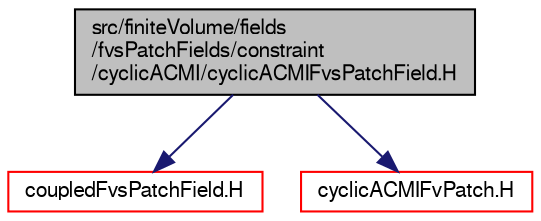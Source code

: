 digraph "src/finiteVolume/fields/fvsPatchFields/constraint/cyclicACMI/cyclicACMIFvsPatchField.H"
{
  bgcolor="transparent";
  edge [fontname="FreeSans",fontsize="10",labelfontname="FreeSans",labelfontsize="10"];
  node [fontname="FreeSans",fontsize="10",shape=record];
  Node0 [label="src/finiteVolume/fields\l/fvsPatchFields/constraint\l/cyclicACMI/cyclicACMIFvsPatchField.H",height=0.2,width=0.4,color="black", fillcolor="grey75", style="filled", fontcolor="black"];
  Node0 -> Node1 [color="midnightblue",fontsize="10",style="solid",fontname="FreeSans"];
  Node1 [label="coupledFvsPatchField.H",height=0.2,width=0.4,color="red",URL="$a02501.html"];
  Node0 -> Node196 [color="midnightblue",fontsize="10",style="solid",fontname="FreeSans"];
  Node196 [label="cyclicACMIFvPatch.H",height=0.2,width=0.4,color="red",URL="$a03590.html"];
}
